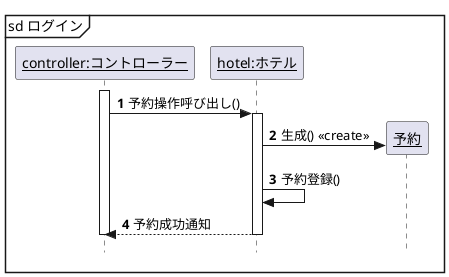 @startuml データ更新コントローラとホテルと予約
hide footbox
'メッセージに自動で番号を降る
autonumber
' 厳密なUMLに準拠する
skinparam style strictuml

participant "<u>controller:コントローラー</u>" as controller
participant "<u>hotel:ホテル</u>" as hotel

mainframe sd ログイン 

activate  controller
controller -> hotel : 予約操作呼び出し()


    activate hotel
        create  "<u>予約</u>" as reserve
        hotel -> reserve : 生成() <<create>>
        hotel -> hotel : 予約登録()

        controller <-- hotel : 予約成功通知
        
    deactivate hotel

deactivate controller

@enduml